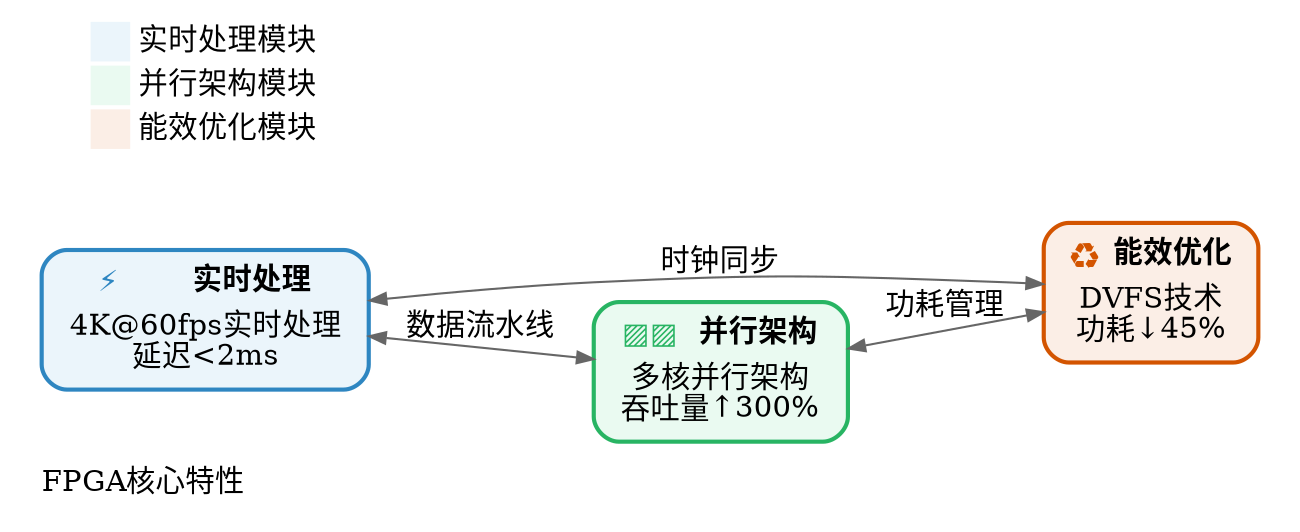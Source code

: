 digraph fpga_features {
    rankdir=LR;
    node [shape=box, style="rounded,filled", fillcolor=white, penwidth=2];
    edge [color="#666666", arrowsize=0.8];

    // 节点定义
    subgraph cluster_main {
        label="FPGA核心特性";
        labelloc=b;
        labeljust=l;
        color=transparent;

        realtime [label=<
            <table border="0" cellborder="0">
                <tr><td><font color="#2E86C1">⚡</font></td><td><b>实时处理</b></td></tr>
        <tr><td colspan="2">4K@60fps实时处理<br/>延迟&lt;2ms</td></tr>
            </table>
        >, fillcolor="#EBF5FB", color="#2E86C1"];

        parallel [label=<
            <table border="0" cellborder="0">
                <tr><td><font color="#28B463">▨▨</font></td><td><b>并行架构</b></td></tr>
                <tr><td colspan="2">多核并行架构<br/>吞吐量↑300%</td></tr>
            </table>
        >, fillcolor="#EAFAF1", color="#28B463"];

        efficiency [label=<
            <table border="0" cellborder="0">
                <tr><td><font color="#D35400">♻</font></td><td><b>能效优化</b></td></tr>
                <tr><td colspan="2">DVFS技术<br/>功耗↓45%</td></tr>
            </table>
        >, fillcolor="#FBEEE6", color="#D35400"];
    }

    // 连接关系
    realtime -> parallel [dir=both, label="数据流水线"];
    parallel -> efficiency [dir=both, label="功耗管理"];
    efficiency -> realtime [dir=both, label="时钟同步"];

    // 图例说明
    legend [shape=plaintext, label=<
        <table border="0" cellspacing="2">
            <tr><td bgcolor="#EBF5FB"> </td><td>实时处理模块</td></tr>
            <tr><td bgcolor="#EAFAF1"> </td><td>并行架构模块</td></tr>
            <tr><td bgcolor="#FBEEE6"> </td><td>能效优化模块</td></tr>
        </table>
    >];
}
